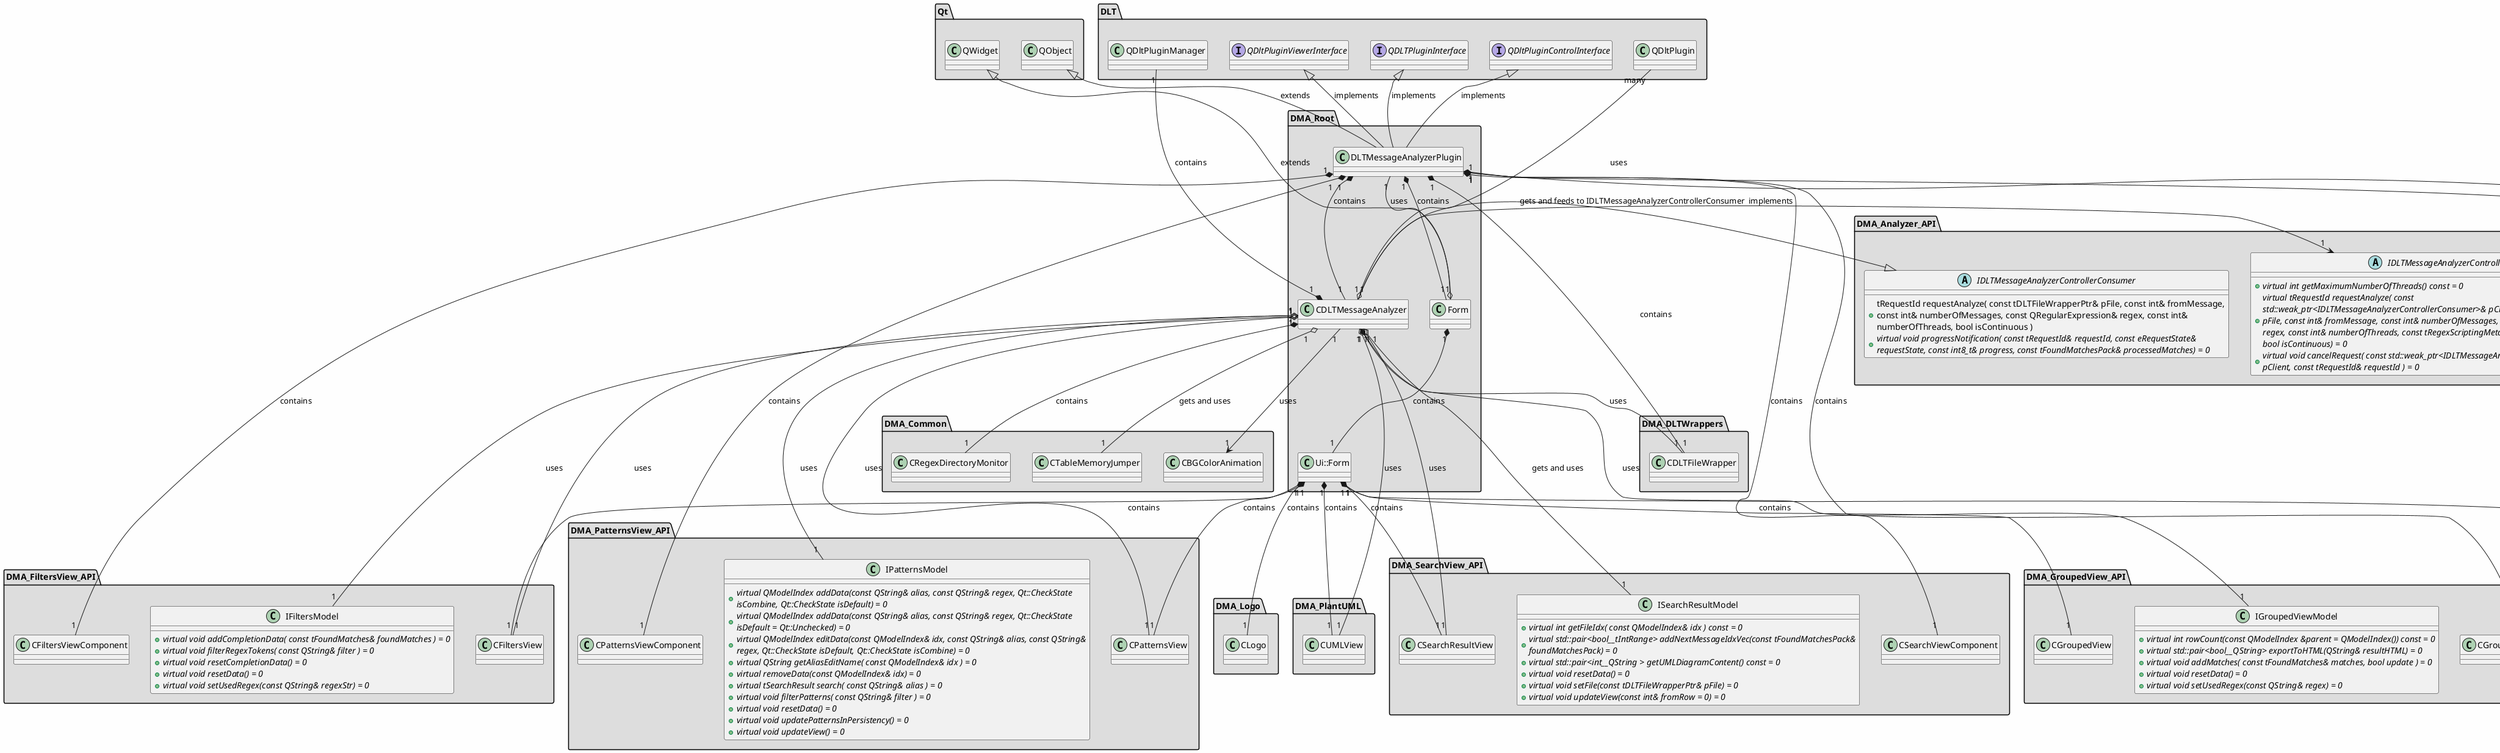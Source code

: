 
@startuml

skinparam backgroundColor #FEFEFE
skinparam wrapWidth 600
package "DLT" #DDDDDD
{

interface "QDLTPluginInterface"
{
}

class "QDltPlugin"
{
}

interface "QDltPluginControlInterface"
{
}

class "QDltPluginManager"
{
}

interface "QDltPluginViewerInterface"
{
}

}

package "DMA_Analyzer_API" #DDDDDD
{

class "CAnalyzerComponent"
{
}

abstract class "IDLTMessageAnalyzerController"
{
    + {abstract} virtual int getMaximumNumberOfThreads() const = 0
    + {abstract} virtual tRequestId requestAnalyze( const std::weak_ptr<IDLTMessageAnalyzerControllerConsumer>& pClient, const tDLTFileWrapperPtr& pFile, const int& fromMessage, const int& numberOfMessages, const QRegularExpression& regex, const int& numberOfThreads, const tRegexScriptingMetadata& regexScriptingMetadata, bool isContinuous) = 0
    + {abstract} virtual void cancelRequest( const std::weak_ptr<IDLTMessageAnalyzerControllerConsumer>& pClient, const tRequestId& requestId ) = 0
}

abstract class "IDLTMessageAnalyzerControllerConsumer"
{
    + tRequestId requestAnalyze( const tDLTFileWrapperPtr& pFile, const int& fromMessage, const int& numberOfMessages, const QRegularExpression& regex, const int& numberOfThreads, bool isContinuous )
    + {abstract} virtual void progressNotification( const tRequestId& requestId, const eRequestState& requestState, const int8_t& progress, const tFoundMatchesPack& processedMatches) = 0
}

}

package "DMA_Common" #DDDDDD
{

class "CBGColorAnimation"
{
}

class "CRegexDirectoryMonitor"
{
}

class "CTableMemoryJumper"
{
}

}

package "DMA_DLTWrappers" #DDDDDD
{

class "CDLTFileWrapper"
{
}

}

package "DMA_FiltersView_API" #DDDDDD
{

class "CFiltersView"
{
}

class "CFiltersViewComponent"
{
}

class "IFiltersModel"
{
    + {abstract} virtual void addCompletionData( const tFoundMatches& foundMatches ) = 0
    + {abstract} virtual void filterRegexTokens( const QString& filter ) = 0
    + {abstract} virtual void resetCompletionData() = 0
    + {abstract} virtual void resetData() = 0
    + {abstract} virtual void setUsedRegex(const QString& regexStr) = 0
}

}

package "DMA_GroupedView_API" #DDDDDD
{

class "CGroupedView"
{
}

class "CGroupedViewComponent"
{
}

class "IGroupedViewModel"
{
    + {abstract} virtual int rowCount(const QModelIndex &parent = QModelIndex()) const = 0
    + {abstract} virtual std::pair<bool__QString> exportToHTML(QString& resultHTML) = 0
    + {abstract} virtual void addMatches( const tFoundMatches& matches, bool update ) = 0
    + {abstract} virtual void resetData() = 0
    + {abstract} virtual void setUsedRegex(const QString& regex) = 0
}

}

package "DMA_Log_API" #DDDDDD
{

class "CConsoleView"
{
}

class "CLogComponent"
{
}

}

package "DMA_Logo" #DDDDDD
{

class "CLogo"
{
}

}

package "DMA_PatternsView_API" #DDDDDD
{

class "CPatternsView"
{
}

class "CPatternsViewComponent"
{
}

class "IPatternsModel"
{
    + {abstract} virtual QModelIndex addData(const QString& alias, const QString& regex, Qt::CheckState isCombine, Qt::CheckState isDefault) = 0
    + {abstract} virtual QModelIndex addData(const QString& alias, const QString& regex, Qt::CheckState isDefault = Qt::Unchecked) = 0
    + {abstract} virtual QModelIndex editData(const QModelIndex& idx, const QString& alias, const QString& regex, Qt::CheckState isDefault, Qt::CheckState isCombine) = 0
    + {abstract} virtual QString getAliasEditName( const QModelIndex& idx ) = 0
    + {abstract} virtual removeData(const QModelIndex& idx) = 0
    + {abstract} virtual tSearchResult search( const QString& alias ) = 0
    + {abstract} virtual void filterPatterns( const QString& filter ) = 0
    + {abstract} virtual void resetData() = 0
    + {abstract} virtual void updatePatternsInPersistency() = 0
    + {abstract} virtual void updateView() = 0
}

}

package "DMA_PlantUML" #DDDDDD
{

class "CUMLView"
{
}

}

package "DMA_Root" #DDDDDD
{

class "CDLTMessageAnalyzer"
{
}

class "DLTMessageAnalyzerPlugin"
{
}

class "Form"
{
}

class "Ui::Form"
{
}

}

package "DMA_SearchView_API" #DDDDDD
{

class "CSearchResultView"
{
}

class "CSearchViewComponent"
{
}

class "ISearchResultModel"
{
    + {abstract} virtual int getFileIdx( const QModelIndex& idx ) const = 0
    + {abstract} virtual std::pair<bool__tIntRange> addNextMessageIdxVec(const tFoundMatchesPack& foundMatchesPack) = 0
    + {abstract} virtual std::pair<int__QString > getUMLDiagramContent() const = 0
    + {abstract} virtual void resetData() = 0
    + {abstract} virtual void setFile(const tDLTFileWrapperPtr& pFile) = 0
    + {abstract} virtual void updateView(const int& fromRow = 0) = 0
}

}

package "Qt" #DDDDDD
{

class "QObject"
{
}

class "QWidget"
{
}

}

'====================Inheritance section====================
IDLTMessageAnalyzerControllerConsumer <|-- CDLTMessageAnalyzer : implements
QDLTPluginInterface <|-- DLTMessageAnalyzerPlugin : implements
QDltPluginControlInterface <|-- DLTMessageAnalyzerPlugin : implements
QDltPluginViewerInterface <|-- DLTMessageAnalyzerPlugin : implements
QObject <|-- DLTMessageAnalyzerPlugin : extends
QWidget <|-- Form : extends

'====================Dependencies section====================
CDLTMessageAnalyzer "1" --> "1" CBGColorAnimation : uses
CDLTMessageAnalyzer "1" o-- "1" CDLTFileWrapper : uses
CDLTMessageAnalyzer "1" o-- "1" CFiltersView : uses
CDLTMessageAnalyzer "1" o-- "1" CPatternsView : uses
CDLTMessageAnalyzer "1" *-- "1" CRegexDirectoryMonitor : contains
CDLTMessageAnalyzer "1" o-- "1" CSearchResultView : uses
CDLTMessageAnalyzer "1" o-- "1" CTableMemoryJumper : gets and uses
CDLTMessageAnalyzer "1" o-- "1" CUMLView : uses
CDLTMessageAnalyzer "1" --> "1" IDLTMessageAnalyzerController : gets and feeds to IDLTMessageAnalyzerControllerConsumer
CDLTMessageAnalyzer "1" o-- "1" IFiltersModel : uses
CDLTMessageAnalyzer "1" *-- "1" IGroupedViewModel : uses
CDLTMessageAnalyzer "1" o-- "1" IPatternsModel : uses
CDLTMessageAnalyzer "1" o-- "1" ISearchResultModel : gets and uses
CDLTMessageAnalyzer "1" o-- "many" QDltPlugin : uses
CDLTMessageAnalyzer "1" *-- "1" QDltPluginManager : contains
DLTMessageAnalyzerPlugin "1" *-- "1" CAnalyzerComponent : contains
DLTMessageAnalyzerPlugin "1" *-- "1" CDLTFileWrapper : contains
DLTMessageAnalyzerPlugin "1" *-- "1" CDLTMessageAnalyzer : contains
DLTMessageAnalyzerPlugin "1" *-- "1" CFiltersViewComponent : contains
DLTMessageAnalyzerPlugin "1" *-- "1" CGroupedViewComponent : contains
DLTMessageAnalyzerPlugin "1" *-- "1" CLogComponent : contains
DLTMessageAnalyzerPlugin "1" *-- "1" CPatternsViewComponent : contains
DLTMessageAnalyzerPlugin "1" *-- "1" CSearchViewComponent : contains
DLTMessageAnalyzerPlugin "1" *-- "1" Form : contains
Form "1" o-- "1" DLTMessageAnalyzerPlugin : uses
Form "1" *-- "1" Ui::Form : contains
Ui::Form "1" *-- "1" CConsoleView : contains
Ui::Form "1" *-- "1" CFiltersView : contains
Ui::Form "1" *-- "1" CGroupedView : contains
Ui::Form "1" *-- "1" CLogo : contains
Ui::Form "1" *-- "1" CPatternsView : contains
Ui::Form "1" *-- "1" CSearchResultView : contains
Ui::Form "1" *-- "1" CUMLView : contains

@enduml